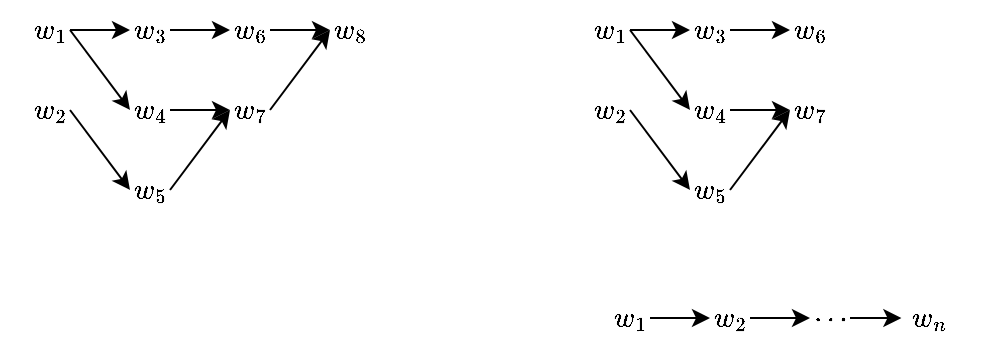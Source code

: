 <mxfile version="24.7.3" type="github">
  <diagram name="Page-1" id="A-NgMyMOeqddoYSjgyla">
    <mxGraphModel dx="586" dy="374" grid="1" gridSize="10" guides="1" tooltips="1" connect="1" arrows="1" fold="1" page="1" pageScale="1" pageWidth="850" pageHeight="1100" math="1" shadow="0">
      <root>
        <mxCell id="0" />
        <mxCell id="1" parent="0" />
        <mxCell id="Cje5kSmNVjuhhmP4PUfj-4" style="edgeStyle=none;rounded=0;orthogonalLoop=1;jettySize=auto;html=1;exitX=1;exitY=0.5;exitDx=0;exitDy=0;entryX=0;entryY=0.5;entryDx=0;entryDy=0;" parent="1" source="Cje5kSmNVjuhhmP4PUfj-6" target="Cje5kSmNVjuhhmP4PUfj-8" edge="1">
          <mxGeometry relative="1" as="geometry" />
        </mxCell>
        <mxCell id="Cje5kSmNVjuhhmP4PUfj-5" style="edgeStyle=none;rounded=0;orthogonalLoop=1;jettySize=auto;html=1;exitX=1;exitY=0.5;exitDx=0;exitDy=0;entryX=0;entryY=0.5;entryDx=0;entryDy=0;" parent="1" source="Cje5kSmNVjuhhmP4PUfj-6" target="Cje5kSmNVjuhhmP4PUfj-11" edge="1">
          <mxGeometry relative="1" as="geometry" />
        </mxCell>
        <mxCell id="Cje5kSmNVjuhhmP4PUfj-6" value="$$w_1$$" style="text;html=1;align=center;verticalAlign=middle;whiteSpace=wrap;rounded=0;" parent="1" vertex="1">
          <mxGeometry x="420" y="220" width="20" height="30" as="geometry" />
        </mxCell>
        <mxCell id="Cje5kSmNVjuhhmP4PUfj-7" style="edgeStyle=none;rounded=0;orthogonalLoop=1;jettySize=auto;html=1;exitX=1;exitY=0.5;exitDx=0;exitDy=0;entryX=0;entryY=0.5;entryDx=0;entryDy=0;" parent="1" source="Cje5kSmNVjuhhmP4PUfj-8" target="Cje5kSmNVjuhhmP4PUfj-9" edge="1">
          <mxGeometry relative="1" as="geometry" />
        </mxCell>
        <mxCell id="Cje5kSmNVjuhhmP4PUfj-8" value="$$w_3$$" style="text;html=1;align=center;verticalAlign=middle;whiteSpace=wrap;rounded=0;" parent="1" vertex="1">
          <mxGeometry x="470" y="220" width="20" height="30" as="geometry" />
        </mxCell>
        <mxCell id="Cje5kSmNVjuhhmP4PUfj-9" value="$$w_6$$" style="text;html=1;align=center;verticalAlign=middle;whiteSpace=wrap;rounded=0;" parent="1" vertex="1">
          <mxGeometry x="520" y="220" width="20" height="30" as="geometry" />
        </mxCell>
        <mxCell id="Cje5kSmNVjuhhmP4PUfj-10" style="edgeStyle=none;rounded=0;orthogonalLoop=1;jettySize=auto;html=1;exitX=1;exitY=0.5;exitDx=0;exitDy=0;entryX=0;entryY=0.5;entryDx=0;entryDy=0;" parent="1" source="Cje5kSmNVjuhhmP4PUfj-11" target="Cje5kSmNVjuhhmP4PUfj-14" edge="1">
          <mxGeometry relative="1" as="geometry" />
        </mxCell>
        <mxCell id="Cje5kSmNVjuhhmP4PUfj-11" value="$$w_4$$" style="text;html=1;align=center;verticalAlign=middle;whiteSpace=wrap;rounded=0;" parent="1" vertex="1">
          <mxGeometry x="470" y="260" width="20" height="30" as="geometry" />
        </mxCell>
        <mxCell id="Cje5kSmNVjuhhmP4PUfj-12" style="edgeStyle=none;rounded=0;orthogonalLoop=1;jettySize=auto;html=1;exitX=1;exitY=0.5;exitDx=0;exitDy=0;entryX=0;entryY=0.5;entryDx=0;entryDy=0;" parent="1" source="Cje5kSmNVjuhhmP4PUfj-13" target="Cje5kSmNVjuhhmP4PUfj-14" edge="1">
          <mxGeometry relative="1" as="geometry" />
        </mxCell>
        <mxCell id="Cje5kSmNVjuhhmP4PUfj-13" value="$$w_5$$" style="text;html=1;align=center;verticalAlign=middle;whiteSpace=wrap;rounded=0;" parent="1" vertex="1">
          <mxGeometry x="470" y="300" width="20" height="30" as="geometry" />
        </mxCell>
        <mxCell id="Cje5kSmNVjuhhmP4PUfj-14" value="$$w_7$$" style="text;html=1;align=center;verticalAlign=middle;whiteSpace=wrap;rounded=0;" parent="1" vertex="1">
          <mxGeometry x="520" y="260" width="20" height="30" as="geometry" />
        </mxCell>
        <mxCell id="Cje5kSmNVjuhhmP4PUfj-15" style="edgeStyle=none;rounded=0;orthogonalLoop=1;jettySize=auto;html=1;exitX=1;exitY=0.5;exitDx=0;exitDy=0;entryX=0;entryY=0.5;entryDx=0;entryDy=0;" parent="1" source="Cje5kSmNVjuhhmP4PUfj-16" target="Cje5kSmNVjuhhmP4PUfj-13" edge="1">
          <mxGeometry relative="1" as="geometry" />
        </mxCell>
        <mxCell id="Cje5kSmNVjuhhmP4PUfj-16" value="$$w_2$$" style="text;html=1;align=center;verticalAlign=middle;whiteSpace=wrap;rounded=0;" parent="1" vertex="1">
          <mxGeometry x="420" y="260" width="20" height="30" as="geometry" />
        </mxCell>
        <mxCell id="Cje5kSmNVjuhhmP4PUfj-18" style="edgeStyle=none;rounded=0;orthogonalLoop=1;jettySize=auto;html=1;exitX=1;exitY=0.5;exitDx=0;exitDy=0;entryX=0;entryY=0.5;entryDx=0;entryDy=0;" parent="1" source="Cje5kSmNVjuhhmP4PUfj-20" target="Cje5kSmNVjuhhmP4PUfj-22" edge="1">
          <mxGeometry relative="1" as="geometry" />
        </mxCell>
        <mxCell id="Cje5kSmNVjuhhmP4PUfj-19" style="edgeStyle=none;rounded=0;orthogonalLoop=1;jettySize=auto;html=1;exitX=1;exitY=0.5;exitDx=0;exitDy=0;entryX=0;entryY=0.5;entryDx=0;entryDy=0;" parent="1" source="Cje5kSmNVjuhhmP4PUfj-20" target="Cje5kSmNVjuhhmP4PUfj-25" edge="1">
          <mxGeometry relative="1" as="geometry" />
        </mxCell>
        <mxCell id="Cje5kSmNVjuhhmP4PUfj-20" value="$$w_1$$" style="text;html=1;align=center;verticalAlign=middle;whiteSpace=wrap;rounded=0;" parent="1" vertex="1">
          <mxGeometry x="140" y="220" width="20" height="30" as="geometry" />
        </mxCell>
        <mxCell id="Cje5kSmNVjuhhmP4PUfj-21" style="edgeStyle=none;rounded=0;orthogonalLoop=1;jettySize=auto;html=1;exitX=1;exitY=0.5;exitDx=0;exitDy=0;entryX=0;entryY=0.5;entryDx=0;entryDy=0;" parent="1" source="Cje5kSmNVjuhhmP4PUfj-22" target="Cje5kSmNVjuhhmP4PUfj-23" edge="1">
          <mxGeometry relative="1" as="geometry" />
        </mxCell>
        <mxCell id="Cje5kSmNVjuhhmP4PUfj-22" value="$$w_3$$" style="text;html=1;align=center;verticalAlign=middle;whiteSpace=wrap;rounded=0;" parent="1" vertex="1">
          <mxGeometry x="190" y="220" width="20" height="30" as="geometry" />
        </mxCell>
        <mxCell id="Cje5kSmNVjuhhmP4PUfj-32" style="edgeStyle=orthogonalEdgeStyle;rounded=0;orthogonalLoop=1;jettySize=auto;html=1;exitX=1;exitY=0.5;exitDx=0;exitDy=0;entryX=0;entryY=0.5;entryDx=0;entryDy=0;" parent="1" source="Cje5kSmNVjuhhmP4PUfj-23" target="Cje5kSmNVjuhhmP4PUfj-31" edge="1">
          <mxGeometry relative="1" as="geometry" />
        </mxCell>
        <mxCell id="Cje5kSmNVjuhhmP4PUfj-23" value="$$w_6$$" style="text;html=1;align=center;verticalAlign=middle;whiteSpace=wrap;rounded=0;" parent="1" vertex="1">
          <mxGeometry x="240" y="220" width="20" height="30" as="geometry" />
        </mxCell>
        <mxCell id="Cje5kSmNVjuhhmP4PUfj-24" style="edgeStyle=none;rounded=0;orthogonalLoop=1;jettySize=auto;html=1;exitX=1;exitY=0.5;exitDx=0;exitDy=0;entryX=0;entryY=0.5;entryDx=0;entryDy=0;" parent="1" source="Cje5kSmNVjuhhmP4PUfj-25" target="Cje5kSmNVjuhhmP4PUfj-28" edge="1">
          <mxGeometry relative="1" as="geometry" />
        </mxCell>
        <mxCell id="Cje5kSmNVjuhhmP4PUfj-25" value="$$w_4$$" style="text;html=1;align=center;verticalAlign=middle;whiteSpace=wrap;rounded=0;" parent="1" vertex="1">
          <mxGeometry x="190" y="260" width="20" height="30" as="geometry" />
        </mxCell>
        <mxCell id="Cje5kSmNVjuhhmP4PUfj-26" style="edgeStyle=none;rounded=0;orthogonalLoop=1;jettySize=auto;html=1;exitX=1;exitY=0.5;exitDx=0;exitDy=0;entryX=0;entryY=0.5;entryDx=0;entryDy=0;" parent="1" source="Cje5kSmNVjuhhmP4PUfj-27" target="Cje5kSmNVjuhhmP4PUfj-28" edge="1">
          <mxGeometry relative="1" as="geometry" />
        </mxCell>
        <mxCell id="Cje5kSmNVjuhhmP4PUfj-27" value="$$w_5$$" style="text;html=1;align=center;verticalAlign=middle;whiteSpace=wrap;rounded=0;" parent="1" vertex="1">
          <mxGeometry x="190" y="300" width="20" height="30" as="geometry" />
        </mxCell>
        <mxCell id="Cje5kSmNVjuhhmP4PUfj-34" style="edgeStyle=none;rounded=0;orthogonalLoop=1;jettySize=auto;html=1;exitX=1;exitY=0.5;exitDx=0;exitDy=0;entryX=0;entryY=0.5;entryDx=0;entryDy=0;" parent="1" source="Cje5kSmNVjuhhmP4PUfj-28" target="Cje5kSmNVjuhhmP4PUfj-31" edge="1">
          <mxGeometry relative="1" as="geometry" />
        </mxCell>
        <mxCell id="Cje5kSmNVjuhhmP4PUfj-28" value="$$w_7$$" style="text;html=1;align=center;verticalAlign=middle;whiteSpace=wrap;rounded=0;" parent="1" vertex="1">
          <mxGeometry x="240" y="260" width="20" height="30" as="geometry" />
        </mxCell>
        <mxCell id="Cje5kSmNVjuhhmP4PUfj-29" style="edgeStyle=none;rounded=0;orthogonalLoop=1;jettySize=auto;html=1;exitX=1;exitY=0.5;exitDx=0;exitDy=0;entryX=0;entryY=0.5;entryDx=0;entryDy=0;" parent="1" source="Cje5kSmNVjuhhmP4PUfj-30" target="Cje5kSmNVjuhhmP4PUfj-27" edge="1">
          <mxGeometry relative="1" as="geometry" />
        </mxCell>
        <mxCell id="Cje5kSmNVjuhhmP4PUfj-30" value="$$w_2$$" style="text;html=1;align=center;verticalAlign=middle;whiteSpace=wrap;rounded=0;" parent="1" vertex="1">
          <mxGeometry x="140" y="260" width="20" height="30" as="geometry" />
        </mxCell>
        <mxCell id="Cje5kSmNVjuhhmP4PUfj-31" value="$$w_8$$" style="text;html=1;align=center;verticalAlign=middle;whiteSpace=wrap;rounded=0;" parent="1" vertex="1">
          <mxGeometry x="290" y="220" width="20" height="30" as="geometry" />
        </mxCell>
        <mxCell id="n7GUIuTWHyB2847ZCrxP-13" style="edgeStyle=none;rounded=0;orthogonalLoop=1;jettySize=auto;html=1;exitX=1;exitY=0.5;exitDx=0;exitDy=0;entryX=0;entryY=0.5;entryDx=0;entryDy=0;" edge="1" parent="1" source="n7GUIuTWHyB2847ZCrxP-15" target="n7GUIuTWHyB2847ZCrxP-17">
          <mxGeometry relative="1" as="geometry" />
        </mxCell>
        <mxCell id="n7GUIuTWHyB2847ZCrxP-15" value="$$w_1$$" style="text;html=1;align=center;verticalAlign=middle;whiteSpace=wrap;rounded=0;" vertex="1" parent="1">
          <mxGeometry x="430" y="364" width="20" height="30" as="geometry" />
        </mxCell>
        <mxCell id="n7GUIuTWHyB2847ZCrxP-16" style="edgeStyle=none;rounded=0;orthogonalLoop=1;jettySize=auto;html=1;exitX=1;exitY=0.5;exitDx=0;exitDy=0;entryX=0;entryY=0.5;entryDx=0;entryDy=0;" edge="1" parent="1" source="n7GUIuTWHyB2847ZCrxP-17" target="n7GUIuTWHyB2847ZCrxP-18">
          <mxGeometry relative="1" as="geometry" />
        </mxCell>
        <mxCell id="n7GUIuTWHyB2847ZCrxP-17" value="$$w_2$$" style="text;html=1;align=center;verticalAlign=middle;whiteSpace=wrap;rounded=0;" vertex="1" parent="1">
          <mxGeometry x="480" y="364" width="20" height="30" as="geometry" />
        </mxCell>
        <mxCell id="n7GUIuTWHyB2847ZCrxP-18" value="$$\cdots$$" style="text;html=1;align=center;verticalAlign=middle;whiteSpace=wrap;rounded=0;" vertex="1" parent="1">
          <mxGeometry x="530" y="364" width="20" height="30" as="geometry" />
        </mxCell>
        <mxCell id="n7GUIuTWHyB2847ZCrxP-23" value="$$w_n$$" style="text;html=1;align=center;verticalAlign=middle;whiteSpace=wrap;rounded=0;" vertex="1" parent="1">
          <mxGeometry x="580" y="364" width="20" height="30" as="geometry" />
        </mxCell>
        <mxCell id="n7GUIuTWHyB2847ZCrxP-26" style="edgeStyle=orthogonalEdgeStyle;rounded=0;orthogonalLoop=1;jettySize=auto;html=1;exitX=1;exitY=0.5;exitDx=0;exitDy=0;entryX=-0.214;entryY=0.486;entryDx=0;entryDy=0;entryPerimeter=0;" edge="1" parent="1" source="n7GUIuTWHyB2847ZCrxP-18" target="n7GUIuTWHyB2847ZCrxP-23">
          <mxGeometry relative="1" as="geometry" />
        </mxCell>
      </root>
    </mxGraphModel>
  </diagram>
</mxfile>
